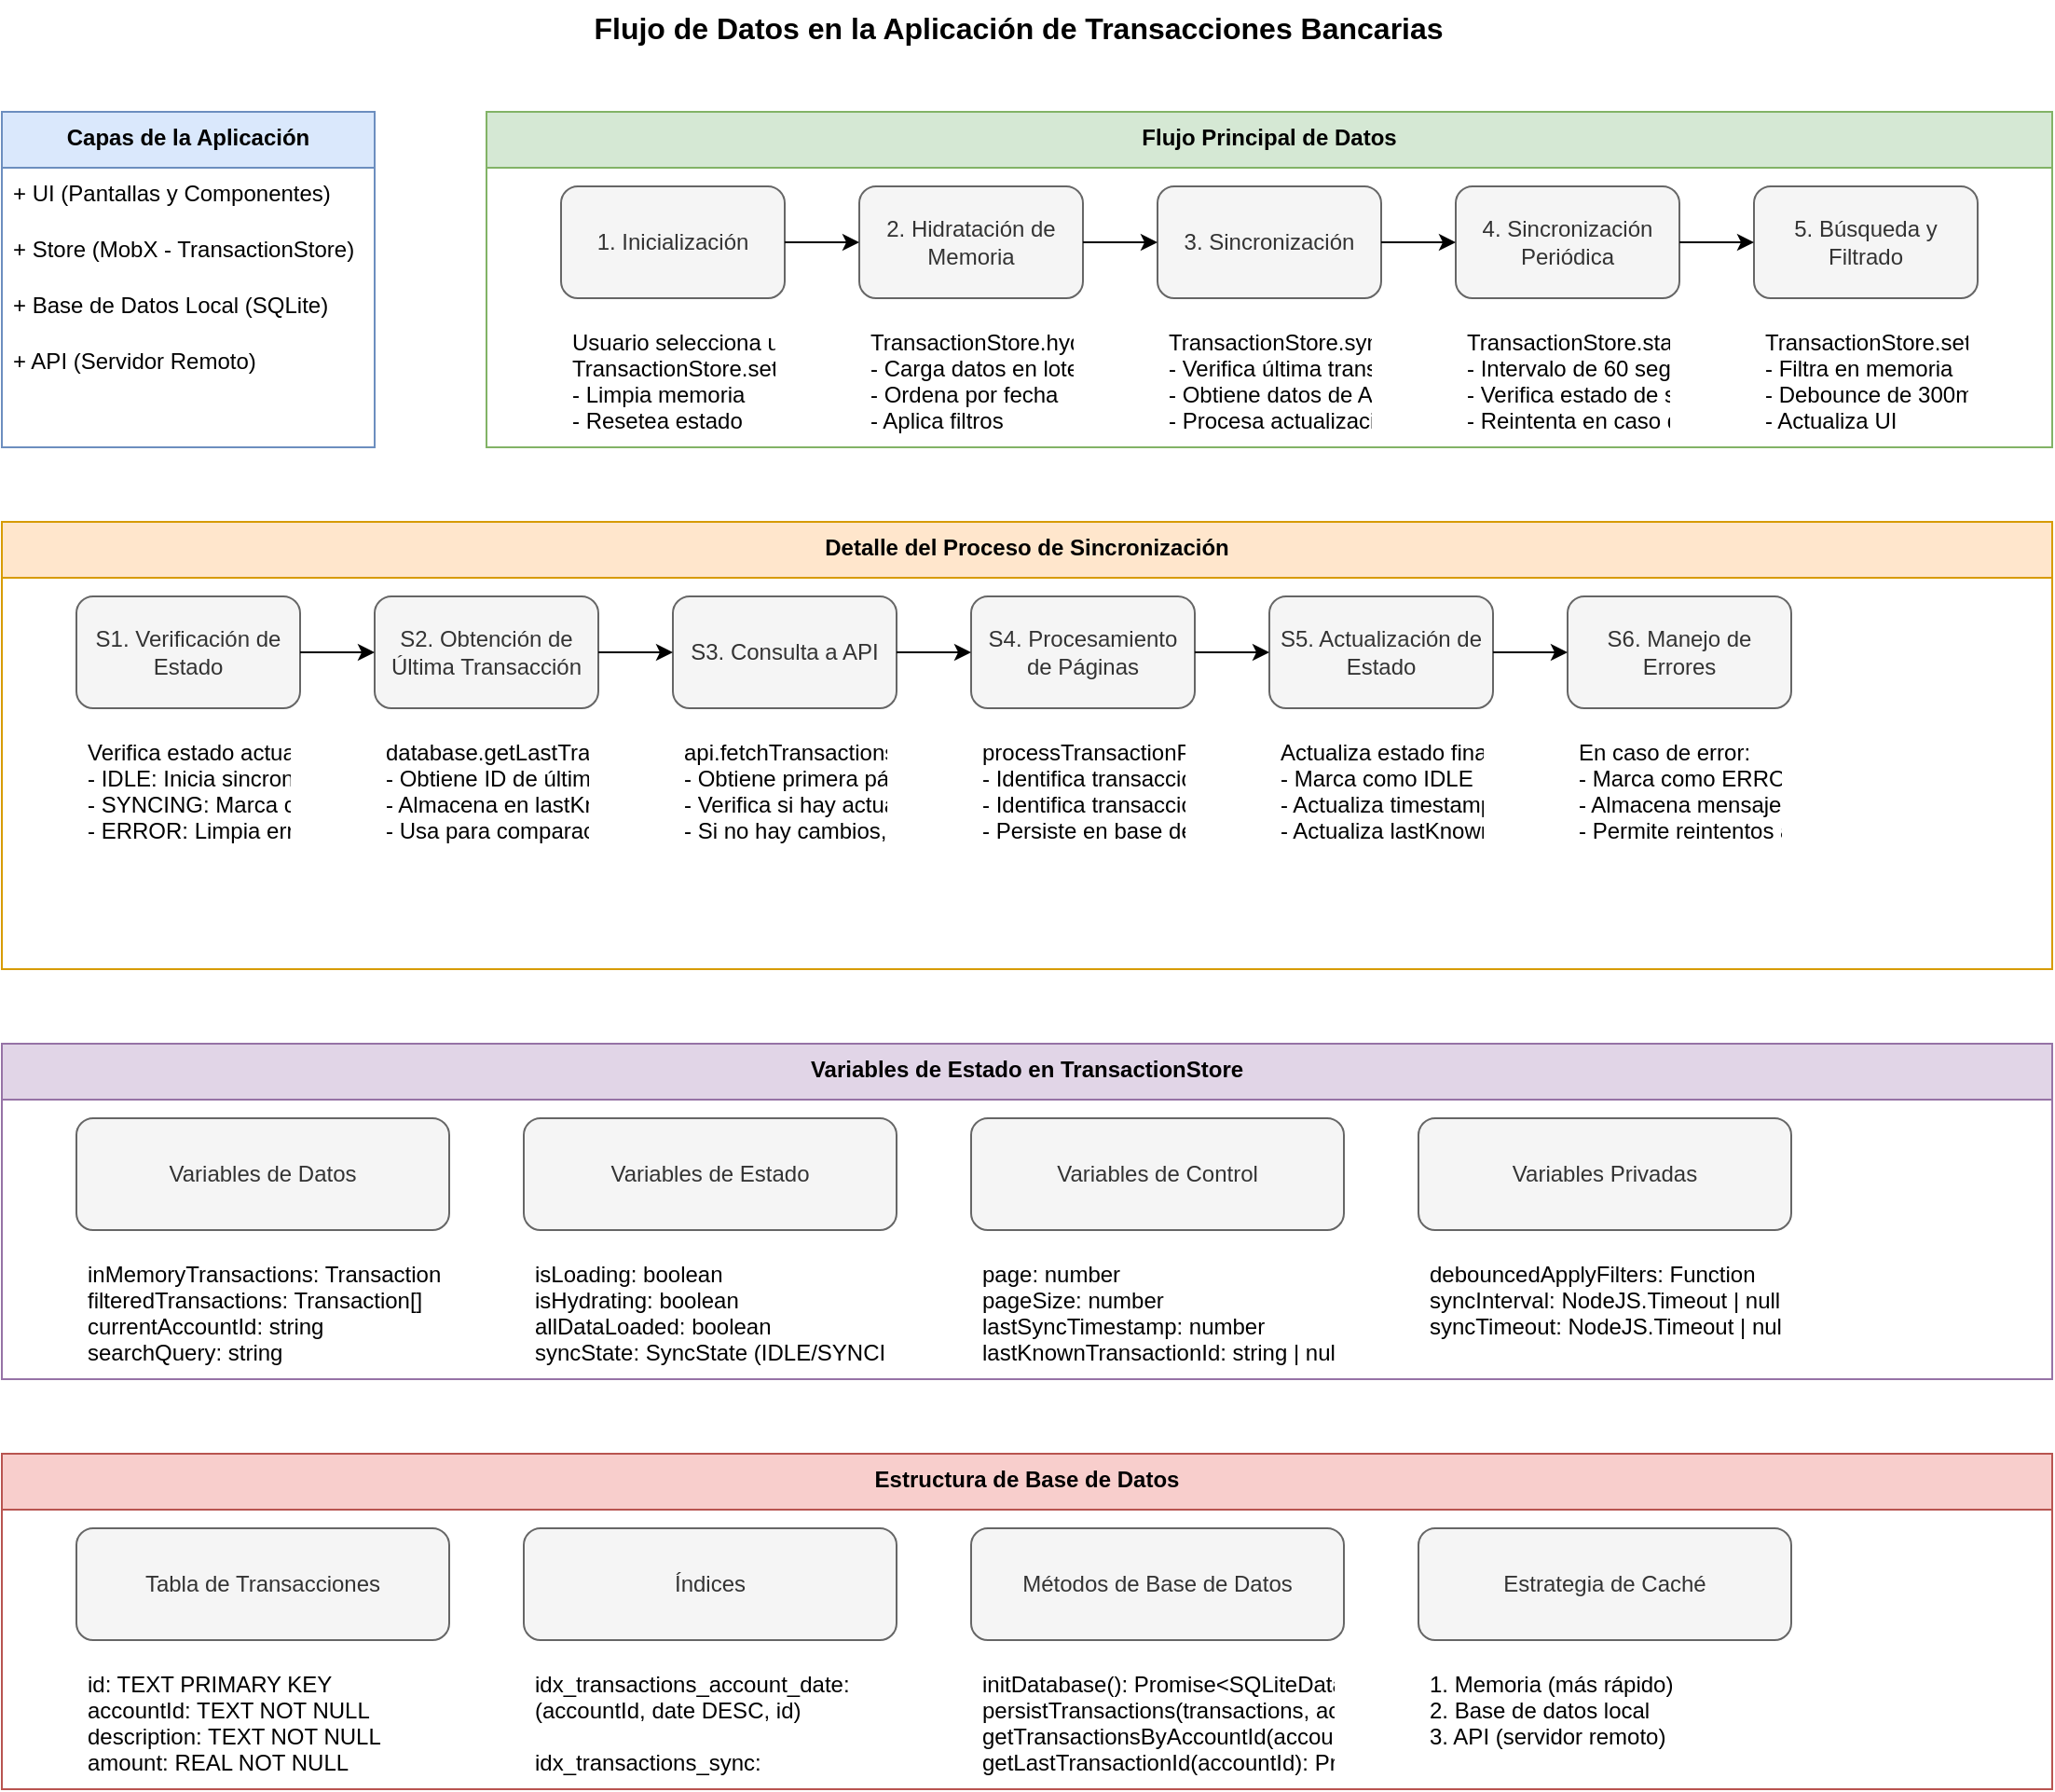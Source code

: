 <mxfile version="15.0.0" type="device">
  <diagram id="prtHgNgQTEPvFCAcTncT" name="Flujo de Aplicación">
    <mxGraphModel dx="1422" dy="798" grid="1" gridSize="10" guides="1" tooltips="1" connect="1" arrows="1" fold="1" page="1" pageScale="1" pageWidth="1169" pageHeight="827" math="0" shadow="0">
      <root>
        <mxCell id="0" />
        <mxCell id="1" parent="0" />
        
        <!-- Título -->
        <mxCell id="title" value="Flujo de Datos en la Aplicación de Transacciones Bancarias" style="text;html=1;strokeColor=none;fillColor=none;align=center;verticalAlign=middle;rounded=0;fontStyle=1;fontSize=16;" vertex="1" parent="1">
          <mxGeometry x="284.5" y="40" width="600" height="30" as="geometry" />
        </mxCell>
        
        <!-- Capas de la Aplicación -->
        <mxCell id="layers" value="Capas de la Aplicación" style="swimlane;fontStyle=1;align=center;verticalAlign=top;childLayout=stackLayout;horizontal=1;startSize=30;horizontalStack=0;resizeParent=1;resizeParentMax=0;resizeLast=0;collapsible=1;marginBottom=0;fillColor=#dae8fc;strokeColor=#6c8ebf;" vertex="1" parent="1">
          <mxGeometry x="40" y="100" width="200" height="180" as="geometry" />
        </mxCell>
        <mxCell id="ui_layer" value="+ UI (Pantallas y Componentes)" style="text;strokeColor=none;fillColor=none;align=left;verticalAlign=top;spacingLeft=4;spacingRight=4;overflow=hidden;rotatable=0;points=[[0,0.5],[1,0.5]];portConstraint=eastwest;" vertex="1" parent="layers">
          <mxGeometry y="30" width="200" height="30" as="geometry" />
        </mxCell>
        <mxCell id="store_layer" value="+ Store (MobX - TransactionStore)" style="text;strokeColor=none;fillColor=none;align=left;verticalAlign=top;spacingLeft=4;spacingRight=4;overflow=hidden;rotatable=0;points=[[0,0.5],[1,0.5]];portConstraint=eastwest;" vertex="1" parent="layers">
          <mxGeometry y="60" width="200" height="30" as="geometry" />
        </mxCell>
        <mxCell id="db_layer" value="+ Base de Datos Local (SQLite)" style="text;strokeColor=none;fillColor=none;align=left;verticalAlign=top;spacingLeft=4;spacingRight=4;overflow=hidden;rotatable=0;points=[[0,0.5],[1,0.5]];portConstraint=eastwest;" vertex="1" parent="layers">
          <mxGeometry y="90" width="200" height="30" as="geometry" />
        </mxCell>
        <mxCell id="api_layer" value="+ API (Servidor Remoto)" style="text;strokeColor=none;fillColor=none;align=left;verticalAlign=top;spacingLeft=4;spacingRight=4;overflow=hidden;rotatable=0;points=[[0,0.5],[1,0.5]];portConstraint=eastwest;" vertex="1" parent="layers">
          <mxGeometry y="120" width="200" height="30" as="geometry" />
        </mxCell>
        
        <!-- Flujo Principal -->
        <mxCell id="main_flow" value="Flujo Principal de Datos" style="swimlane;fontStyle=1;align=center;verticalAlign=top;childLayout=stackLayout;horizontal=1;startSize=30;horizontalStack=0;resizeParent=1;resizeParentMax=0;resizeLast=0;collapsible=1;marginBottom=0;fillColor=#d5e8d4;strokeColor=#82b366;" vertex="1" parent="1">
          <mxGeometry x="300" y="100" width="840" height="180" as="geometry" />
        </mxCell>
        
        <!-- Paso 1: Inicialización -->
        <mxCell id="step1" value="1. Inicialización" style="rounded=1;whiteSpace=wrap;html=1;fillColor=#f5f5f5;strokeColor=#666666;fontColor=#333333;" vertex="1" parent="main_flow">
          <mxGeometry x="40" y="40" width="120" height="60" as="geometry" />
        </mxCell>
        <mxCell id="step1_desc" value="Usuario selecciona una cuenta&#xa;TransactionStore.setAccount(accountId)&#xa;- Limpia memoria&#xa;- Resetea estado&#xa;- Inicia hidratación" style="text;strokeColor=none;fillColor=none;align=left;verticalAlign=top;spacingLeft=4;spacingRight=4;overflow=hidden;rotatable=0;points=[[0,0.5],[1,0.5]];portConstraint=eastwest;" vertex="1" parent="main_flow">
          <mxGeometry x="40" y="110" width="120" height="60" as="geometry" />
        </mxCell>
        
        <!-- Paso 2: Hidratación de Memoria -->
        <mxCell id="step2" value="2. Hidratación de Memoria" style="rounded=1;whiteSpace=wrap;html=1;fillColor=#f5f5f5;strokeColor=#666666;fontColor=#333333;" vertex="1" parent="main_flow">
          <mxGeometry x="200" y="40" width="120" height="60" as="geometry" />
        </mxCell>
        <mxCell id="step2_desc" value="TransactionStore.hydrateMemory()&#xa;- Carga datos en lotes&#xa;- Ordena por fecha&#xa;- Aplica filtros&#xa;- Actualiza UI" style="text;strokeColor=none;fillColor=none;align=left;verticalAlign=top;spacingLeft=4;spacingRight=4;overflow=hidden;rotatable=0;points=[[0,0.5],[1,0.5]];portConstraint=eastwest;" vertex="1" parent="main_flow">
          <mxGeometry x="200" y="110" width="120" height="60" as="geometry" />
        </mxCell>
        
        <!-- Paso 3: Sincronización -->
        <mxCell id="step3" value="3. Sincronización" style="rounded=1;whiteSpace=wrap;html=1;fillColor=#f5f5f5;strokeColor=#666666;fontColor=#333333;" vertex="1" parent="main_flow">
          <mxGeometry x="360" y="40" width="120" height="60" as="geometry" />
        </mxCell>
        <mxCell id="step3_desc" value="TransactionStore.syncNewTransactions()&#xa;- Verifica última transacción&#xa;- Obtiene datos de API&#xa;- Procesa actualizaciones&#xa;- Actualiza memoria y DB" style="text;strokeColor=none;fillColor=none;align=left;verticalAlign=top;spacingLeft=4;spacingRight=4;overflow=hidden;rotatable=0;points=[[0,0.5],[1,0.5]];portConstraint=eastwest;" vertex="1" parent="main_flow">
          <mxGeometry x="360" y="110" width="120" height="60" as="geometry" />
        </mxCell>
        
        <!-- Paso 4: Sincronización Periódica -->
        <mxCell id="step4" value="4. Sincronización Periódica" style="rounded=1;whiteSpace=wrap;html=1;fillColor=#f5f5f5;strokeColor=#666666;fontColor=#333333;" vertex="1" parent="main_flow">
          <mxGeometry x="520" y="40" width="120" height="60" as="geometry" />
        </mxCell>
        <mxCell id="step4_desc" value="TransactionStore.startPeriodicSync()&#xa;- Intervalo de 60 segundos&#xa;- Verifica estado de sincronización&#xa;- Reintenta en caso de error&#xa;- Maneja sincronizaciones pendientes" style="text;strokeColor=none;fillColor=none;align=left;verticalAlign=top;spacingLeft=4;spacingRight=4;overflow=hidden;rotatable=0;points=[[0,0.5],[1,0.5]];portConstraint=eastwest;" vertex="1" parent="main_flow">
          <mxGeometry x="520" y="110" width="120" height="60" as="geometry" />
        </mxCell>
        
        <!-- Paso 5: Búsqueda y Filtrado -->
        <mxCell id="step5" value="5. Búsqueda y Filtrado" style="rounded=1;whiteSpace=wrap;html=1;fillColor=#f5f5f5;strokeColor=#666666;fontColor=#333333;" vertex="1" parent="main_flow">
          <mxGeometry x="680" y="40" width="120" height="60" as="geometry" />
        </mxCell>
        <mxCell id="step5_desc" value="TransactionStore.setSearchQuery()&#xa;- Filtra en memoria&#xa;- Debounce de 300ms&#xa;- Actualiza UI&#xa;- No requiere llamadas a API" style="text;strokeColor=none;fillColor=none;align=left;verticalAlign=top;spacingLeft=4;spacingRight=4;overflow=hidden;rotatable=0;points=[[0,0.5],[1,0.5]];portConstraint=eastwest;" vertex="1" parent="main_flow">
          <mxGeometry x="680" y="110" width="120" height="60" as="geometry" />
        </mxCell>
        
        <!-- Flechas de flujo -->
        <mxCell id="arrow1" value="" style="endArrow=classic;html=1;exitX=1;exitY=0.5;exitDx=0;exitDy=0;entryX=0;entryY=0.5;entryDx=0;entryDy=0;" edge="1" parent="main_flow" source="step1" target="step2">
          <mxGeometry width="50" height="50" relative="1" as="geometry">
            <mxPoint x="390" y="400" as="sourcePoint" />
            <mxPoint x="440" y="350" as="targetPoint" />
          </mxGeometry>
        </mxCell>
        <mxCell id="arrow2" value="" style="endArrow=classic;html=1;exitX=1;exitY=0.5;exitDx=0;exitDy=0;entryX=0;entryY=0.5;entryDx=0;entryDy=0;" edge="1" parent="main_flow" source="step2" target="step3">
          <mxGeometry width="50" height="50" relative="1" as="geometry">
            <mxPoint x="390" y="400" as="sourcePoint" />
            <mxPoint x="440" y="350" as="targetPoint" />
          </mxGeometry>
        </mxCell>
        <mxCell id="arrow3" value="" style="endArrow=classic;html=1;exitX=1;exitY=0.5;exitDx=0;exitDy=0;entryX=0;entryY=0.5;entryDx=0;entryDy=0;" edge="1" parent="main_flow" source="step3" target="step4">
          <mxGeometry width="50" height="50" relative="1" as="geometry">
            <mxPoint x="390" y="400" as="sourcePoint" />
            <mxPoint x="440" y="350" as="targetPoint" />
          </mxGeometry>
        </mxCell>
        <mxCell id="arrow4" value="" style="endArrow=classic;html=1;exitX=1;exitY=0.5;exitDx=0;exitDy=0;entryX=0;entryY=0.5;entryDx=0;entryDy=0;" edge="1" parent="main_flow" source="step4" target="step5">
          <mxGeometry width="50" height="50" relative="1" as="geometry">
            <mxPoint x="390" y="400" as="sourcePoint" />
            <mxPoint x="440" y="350" as="targetPoint" />
          </mxGeometry>
        </mxCell>
        
        <!-- Detalle de Sincronización -->
        <mxCell id="sync_detail" value="Detalle del Proceso de Sincronización" style="swimlane;fontStyle=1;align=center;verticalAlign=top;childLayout=stackLayout;horizontal=1;startSize=30;horizontalStack=0;resizeParent=1;resizeParentMax=0;resizeLast=0;collapsible=1;marginBottom=0;fillColor=#ffe6cc;strokeColor=#d79b00;" vertex="1" parent="1">
          <mxGeometry x="40" y="320" width="1100" height="240" as="geometry" />
        </mxCell>
        
        <!-- Paso S1: Verificación de Estado -->
        <mxCell id="sync_step1" value="S1. Verificación de Estado" style="rounded=1;whiteSpace=wrap;html=1;fillColor=#f5f5f5;strokeColor=#666666;fontColor=#333333;" vertex="1" parent="sync_detail">
          <mxGeometry x="40" y="40" width="120" height="60" as="geometry" />
        </mxCell>
        <mxCell id="sync_step1_desc" value="Verifica estado actual:&#xa;- IDLE: Inicia sincronización&#xa;- SYNCING: Marca como pendiente&#xa;- ERROR: Limpia error y reintenta" style="text;strokeColor=none;fillColor=none;align=left;verticalAlign=top;spacingLeft=4;spacingRight=4;overflow=hidden;rotatable=0;points=[[0,0.5],[1,0.5]];portConstraint=eastwest;" vertex="1" parent="sync_detail">
          <mxGeometry x="40" y="110" width="120" height="60" as="geometry" />
        </mxCell>
        
        <!-- Paso S2: Obtención de Última Transacción -->
        <mxCell id="sync_step2" value="S2. Obtención de Última Transacción" style="rounded=1;whiteSpace=wrap;html=1;fillColor=#f5f5f5;strokeColor=#666666;fontColor=#333333;" vertex="1" parent="sync_detail">
          <mxGeometry x="200" y="40" width="120" height="60" as="geometry" />
        </mxCell>
        <mxCell id="sync_step2_desc" value="database.getLastTransactionId()&#xa;- Obtiene ID de última transacción&#xa;- Almacena en lastKnownTransactionId&#xa;- Usa para comparación con API" style="text;strokeColor=none;fillColor=none;align=left;verticalAlign=top;spacingLeft=4;spacingRight=4;overflow=hidden;rotatable=0;points=[[0,0.5],[1,0.5]];portConstraint=eastwest;" vertex="1" parent="sync_detail">
          <mxGeometry x="200" y="110" width="120" height="60" as="geometry" />
        </mxCell>
        
        <!-- Paso S3: Consulta a API -->
        <mxCell id="sync_step3" value="S3. Consulta a API" style="rounded=1;whiteSpace=wrap;html=1;fillColor=#f5f5f5;strokeColor=#666666;fontColor=#333333;" vertex="1" parent="sync_detail">
          <mxGeometry x="360" y="40" width="120" height="60" as="geometry" />
        </mxCell>
        <mxCell id="sync_step3_desc" value="api.fetchTransactionsByAccount()&#xa;- Obtiene primera página&#xa;- Verifica si hay actualizaciones&#xa;- Si no hay cambios, finaliza&#xa;- Si hay cambios, continúa" style="text;strokeColor=none;fillColor=none;align=left;verticalAlign=top;spacingLeft=4;spacingRight=4;overflow=hidden;rotatable=0;points=[[0,0.5],[1,0.5]];portConstraint=eastwest;" vertex="1" parent="sync_detail">
          <mxGeometry x="360" y="110" width="120" height="60" as="geometry" />
        </mxCell>
        
        <!-- Paso S4: Procesamiento de Páginas -->
        <mxCell id="sync_step4" value="S4. Procesamiento de Páginas" style="rounded=1;whiteSpace=wrap;html=1;fillColor=#f5f5f5;strokeColor=#666666;fontColor=#333333;" vertex="1" parent="sync_detail">
          <mxGeometry x="520" y="40" width="120" height="60" as="geometry" />
        </mxCell>
        <mxCell id="sync_step4_desc" value="processTransactionPage()&#xa;- Identifica transacciones nuevas&#xa;- Identifica transacciones actualizadas&#xa;- Persiste en base de datos&#xa;- Actualiza memoria" style="text;strokeColor=none;fillColor=none;align=left;verticalAlign=top;spacingLeft=4;spacingRight=4;overflow=hidden;rotatable=0;points=[[0,0.5],[1,0.5]];portConstraint=eastwest;" vertex="1" parent="sync_detail">
          <mxGeometry x="520" y="110" width="120" height="60" as="geometry" />
        </mxCell>
        
        <!-- Paso S5: Actualización de Estado -->
        <mxCell id="sync_step5" value="S5. Actualización de Estado" style="rounded=1;whiteSpace=wrap;html=1;fillColor=#f5f5f5;strokeColor=#666666;fontColor=#333333;" vertex="1" parent="sync_detail">
          <mxGeometry x="680" y="40" width="120" height="60" as="geometry" />
        </mxCell>
        <mxCell id="sync_step5_desc" value="Actualiza estado final:&#xa;- Marca como IDLE&#xa;- Actualiza timestamp&#xa;- Actualiza lastKnownTransactionId&#xa;- Verifica sincronizaciones pendientes" style="text;strokeColor=none;fillColor=none;align=left;verticalAlign=top;spacingLeft=4;spacingRight=4;overflow=hidden;rotatable=0;points=[[0,0.5],[1,0.5]];portConstraint=eastwest;" vertex="1" parent="sync_detail">
          <mxGeometry x="680" y="110" width="120" height="60" as="geometry" />
        </mxCell>
        
        <!-- Paso S6: Manejo de Errores -->
        <mxCell id="sync_step6" value="S6. Manejo de Errores" style="rounded=1;whiteSpace=wrap;html=1;fillColor=#f5f5f5;strokeColor=#666666;fontColor=#333333;" vertex="1" parent="sync_detail">
          <mxGeometry x="840" y="40" width="120" height="60" as="geometry" />
        </mxCell>
        <mxCell id="sync_step6_desc" value="En caso de error:&#xa;- Marca como ERROR&#xa;- Almacena mensaje de error&#xa;- Permite reintentos automáticos&#xa;- Mantiene datos existentes" style="text;strokeColor=none;fillColor=none;align=left;verticalAlign=top;spacingLeft=4;spacingRight=4;overflow=hidden;rotatable=0;points=[[0,0.5],[1,0.5]];portConstraint=eastwest;" vertex="1" parent="sync_detail">
          <mxGeometry x="840" y="110" width="120" height="60" as="geometry" />
        </mxCell>
        
        <!-- Flechas de flujo de sincronización -->
        <mxCell id="sync_arrow1" value="" style="endArrow=classic;html=1;exitX=1;exitY=0.5;exitDx=0;exitDy=0;entryX=0;entryY=0.5;entryDx=0;entryDy=0;" edge="1" parent="sync_detail" source="sync_step1" target="sync_step2">
          <mxGeometry width="50" height="50" relative="1" as="geometry">
            <mxPoint x="390" y="400" as="sourcePoint" />
            <mxPoint x="440" y="350" as="targetPoint" />
          </mxGeometry>
        </mxCell>
        <mxCell id="sync_arrow2" value="" style="endArrow=classic;html=1;exitX=1;exitY=0.5;exitDx=0;exitDy=0;entryX=0;entryY=0.5;entryDx=0;entryDy=0;" edge="1" parent="sync_detail" source="sync_step2" target="sync_step3">
          <mxGeometry width="50" height="50" relative="1" as="geometry">
            <mxPoint x="390" y="400" as="sourcePoint" />
            <mxPoint x="440" y="350" as="targetPoint" />
          </mxGeometry>
        </mxCell>
        <mxCell id="sync_arrow3" value="" style="endArrow=classic;html=1;exitX=1;exitY=0.5;exitDx=0;exitDy=0;entryX=0;entryY=0.5;entryDx=0;entryDy=0;" edge="1" parent="sync_detail" source="sync_step3" target="sync_step4">
          <mxGeometry width="50" height="50" relative="1" as="geometry">
            <mxPoint x="390" y="400" as="sourcePoint" />
            <mxPoint x="440" y="350" as="targetPoint" />
          </mxGeometry>
        </mxCell>
        <mxCell id="sync_arrow4" value="" style="endArrow=classic;html=1;exitX=1;exitY=0.5;exitDx=0;exitDy=0;entryX=0;entryY=0.5;entryDx=0;entryDy=0;" edge="1" parent="sync_detail" source="sync_step4" target="sync_step5">
          <mxGeometry width="50" height="50" relative="1" as="geometry">
            <mxPoint x="390" y="400" as="sourcePoint" />
            <mxPoint x="440" y="350" as="targetPoint" />
          </mxGeometry>
        </mxCell>
        <mxCell id="sync_arrow5" value="" style="endArrow=classic;html=1;exitX=1;exitY=0.5;exitDx=0;exitDy=0;entryX=0;entryY=0.5;entryDx=0;entryDy=0;" edge="1" parent="sync_detail" source="sync_step5" target="sync_step6">
          <mxGeometry width="50" height="50" relative="1" as="geometry">
            <mxPoint x="390" y="400" as="sourcePoint" />
            <mxPoint x="440" y="350" as="targetPoint" />
          </mxGeometry>
        </mxCell>
        
        <!-- Detalle de Variables de Estado -->
        <mxCell id="state_vars" value="Variables de Estado en TransactionStore" style="swimlane;fontStyle=1;align=center;verticalAlign=top;childLayout=stackLayout;horizontal=1;startSize=30;horizontalStack=0;resizeParent=1;resizeParentMax=0;resizeLast=0;collapsible=1;marginBottom=0;fillColor=#e1d5e7;strokeColor=#9673a6;" vertex="1" parent="1">
          <mxGeometry x="40" y="600" width="1100" height="180" as="geometry" />
        </mxCell>
        
        <!-- Variables de Datos -->
        <mxCell id="data_vars" value="Variables de Datos" style="rounded=1;whiteSpace=wrap;html=1;fillColor=#f5f5f5;strokeColor=#666666;fontColor=#333333;" vertex="1" parent="state_vars">
          <mxGeometry x="40" y="40" width="200" height="60" as="geometry" />
        </mxCell>
        <mxCell id="data_vars_desc" value="inMemoryTransactions: Transaction[]&#xa;filteredTransactions: Transaction[]&#xa;currentAccountId: string&#xa;searchQuery: string" style="text;strokeColor=none;fillColor=none;align=left;verticalAlign=top;spacingLeft=4;spacingRight=4;overflow=hidden;rotatable=0;points=[[0,0.5],[1,0.5]];portConstraint=eastwest;" vertex="1" parent="state_vars">
          <mxGeometry x="40" y="110" width="200" height="60" as="geometry" />
        </mxCell>
        
        <!-- Variables de Estado -->
        <mxCell id="state_vars_list" value="Variables de Estado" style="rounded=1;whiteSpace=wrap;html=1;fillColor=#f5f5f5;strokeColor=#666666;fontColor=#333333;" vertex="1" parent="state_vars">
          <mxGeometry x="280" y="40" width="200" height="60" as="geometry" />
        </mxCell>
        <mxCell id="state_vars_desc" value="isLoading: boolean&#xa;isHydrating: boolean&#xa;allDataLoaded: boolean&#xa;syncState: SyncState (IDLE/SYNCING/ERROR)&#xa;syncError: string | null" style="text;strokeColor=none;fillColor=none;align=left;verticalAlign=top;spacingLeft=4;spacingRight=4;overflow=hidden;rotatable=0;points=[[0,0.5],[1,0.5]];portConstraint=eastwest;" vertex="1" parent="state_vars">
          <mxGeometry x="280" y="110" width="200" height="60" as="geometry" />
        </mxCell>
        
        <!-- Variables de Control -->
        <mxCell id="control_vars" value="Variables de Control" style="rounded=1;whiteSpace=wrap;html=1;fillColor=#f5f5f5;strokeColor=#666666;fontColor=#333333;" vertex="1" parent="state_vars">
          <mxGeometry x="520" y="40" width="200" height="60" as="geometry" />
        </mxCell>
        <mxCell id="control_vars_desc" value="page: number&#xa;pageSize: number&#xa;lastSyncTimestamp: number&#xa;lastKnownTransactionId: string | null&#xa;pendingSync: boolean" style="text;strokeColor=none;fillColor=none;align=left;verticalAlign=top;spacingLeft=4;spacingRight=4;overflow=hidden;rotatable=0;points=[[0,0.5],[1,0.5]];portConstraint=eastwest;" vertex="1" parent="state_vars">
          <mxGeometry x="520" y="110" width="200" height="60" as="geometry" />
        </mxCell>
        
        <!-- Variables Privadas -->
        <mxCell id="private_vars" value="Variables Privadas" style="rounded=1;whiteSpace=wrap;html=1;fillColor=#f5f5f5;strokeColor=#666666;fontColor=#333333;" vertex="1" parent="state_vars">
          <mxGeometry x="760" y="40" width="200" height="60" as="geometry" />
        </mxCell>
        <mxCell id="private_vars_desc" value="debouncedApplyFilters: Function&#xa;syncInterval: NodeJS.Timeout | null&#xa;syncTimeout: NodeJS.Timeout | null" style="text;strokeColor=none;fillColor=none;align=left;verticalAlign=top;spacingLeft=4;spacingRight=4;overflow=hidden;rotatable=0;points=[[0,0.5],[1,0.5]];portConstraint=eastwest;" vertex="1" parent="state_vars">
          <mxGeometry x="760" y="110" width="200" height="60" as="geometry" />
        </mxCell>
        
        <!-- Estructura de Base de Datos -->
        <mxCell id="db_structure" value="Estructura de Base de Datos" style="swimlane;fontStyle=1;align=center;verticalAlign=top;childLayout=stackLayout;horizontal=1;startSize=30;horizontalStack=0;resizeParent=1;resizeParentMax=0;resizeLast=0;collapsible=1;marginBottom=0;fillColor=#f8cecc;strokeColor=#b85450;" vertex="1" parent="1">
          <mxGeometry x="40" y="820" width="1100" height="180" as="geometry" />
        </mxCell>
        
        <!-- Tabla de Transacciones -->
        <mxCell id="transactions_table" value="Tabla de Transacciones" style="rounded=1;whiteSpace=wrap;html=1;fillColor=#f5f5f5;strokeColor=#666666;fontColor=#333333;" vertex="1" parent="db_structure">
          <mxGeometry x="40" y="40" width="200" height="60" as="geometry" />
        </mxCell>
        <mxCell id="transactions_table_desc" value="id: TEXT PRIMARY KEY&#xa;accountId: TEXT NOT NULL&#xa;description: TEXT NOT NULL&#xa;amount: REAL NOT NULL&#xa;currency: TEXT NOT NULL&#xa;type: TEXT&#xa;date: TEXT NOT NULL&#xa;syncStatus: TEXT DEFAULT 'synced'&#xa;lastModified: INTEGER&#xa;version: INTEGER DEFAULT 1&#xa;isDeleted: INTEGER DEFAULT 0" style="text;strokeColor=none;fillColor=none;align=left;verticalAlign=top;spacingLeft=4;spacingRight=4;overflow=hidden;rotatable=0;points=[[0,0.5],[1,0.5]];portConstraint=eastwest;" vertex="1" parent="db_structure">
          <mxGeometry x="40" y="110" width="200" height="60" as="geometry" />
        </mxCell>
        
        <!-- Índices -->
        <mxCell id="indices" value="Índices" style="rounded=1;whiteSpace=wrap;html=1;fillColor=#f5f5f5;strokeColor=#666666;fontColor=#333333;" vertex="1" parent="db_structure">
          <mxGeometry x="280" y="40" width="200" height="60" as="geometry" />
        </mxCell>
        <mxCell id="indices_desc" value="idx_transactions_account_date:&#xa;(accountId, date DESC, id)&#xa;&#xa;idx_transactions_sync:&#xa;(syncStatus, lastModified, id)&#xa;&#xa;idx_transactions_version:&#xa;(version, id)" style="text;strokeColor=none;fillColor=none;align=left;verticalAlign=top;spacingLeft=4;spacingRight=4;overflow=hidden;rotatable=0;points=[[0,0.5],[1,0.5]];portConstraint=eastwest;" vertex="1" parent="db_structure">
          <mxGeometry x="280" y="110" width="200" height="60" as="geometry" />
        </mxCell>
        
        <!-- Métodos de Base de Datos -->
        <mxCell id="db_methods" value="Métodos de Base de Datos" style="rounded=1;whiteSpace=wrap;html=1;fillColor=#f5f5f5;strokeColor=#666666;fontColor=#333333;" vertex="1" parent="db_structure">
          <mxGeometry x="520" y="40" width="200" height="60" as="geometry" />
        </mxCell>
        <mxCell id="db_methods_desc" value="initDatabase(): Promise&lt;SQLiteDatabase&gt;&#xa;persistTransactions(transactions, accountId): Promise&lt;void&gt;&#xa;getTransactionsByAccountId(accountId, limit?, offset?): Promise&lt;Transaction[]&gt;&#xa;getLastTransactionId(accountId): Promise&lt;string | null&gt;&#xa;getTransactionById(transactionId): Promise&lt;Transaction | null&gt;&#xa;cleanOldTransactions(): Promise&lt;void&gt;" style="text;strokeColor=none;fillColor=none;align=left;verticalAlign=top;spacingLeft=4;spacingRight=4;overflow=hidden;rotatable=0;points=[[0,0.5],[1,0.5]];portConstraint=eastwest;" vertex="1" parent="db_structure">
          <mxGeometry x="520" y="110" width="200" height="60" as="geometry" />
        </mxCell>
        
        <!-- Estrategia de Caché -->
        <mxCell id="cache_strategy" value="Estrategia de Caché" style="rounded=1;whiteSpace=wrap;html=1;fillColor=#f5f5f5;strokeColor=#666666;fontColor=#333333;" vertex="1" parent="db_structure">
          <mxGeometry x="760" y="40" width="200" height="60" as="geometry" />
        </mxCell>
        <mxCell id="cache_strategy_desc" value="1. Memoria (más rápido)&#xa;2. Base de datos local&#xa;3. API (servidor remoto)&#xa;&#xa;Sincronización:&#xa;- Verificación por ID&#xa;- Actualización incremental&#xa;- Borrado lógico&#xa;- Control de versiones" style="text;strokeColor=none;fillColor=none;align=left;verticalAlign=top;spacingLeft=4;spacingRight=4;overflow=hidden;rotatable=0;points=[[0,0.5],[1,0.5]];portConstraint=eastwest;" vertex="1" parent="db_structure">
          <mxGeometry x="760" y="110" width="200" height="60" as="geometry" />
        </mxCell>
        
      </root>
    </mxGraphModel>
  </diagram>
</mxfile> 
